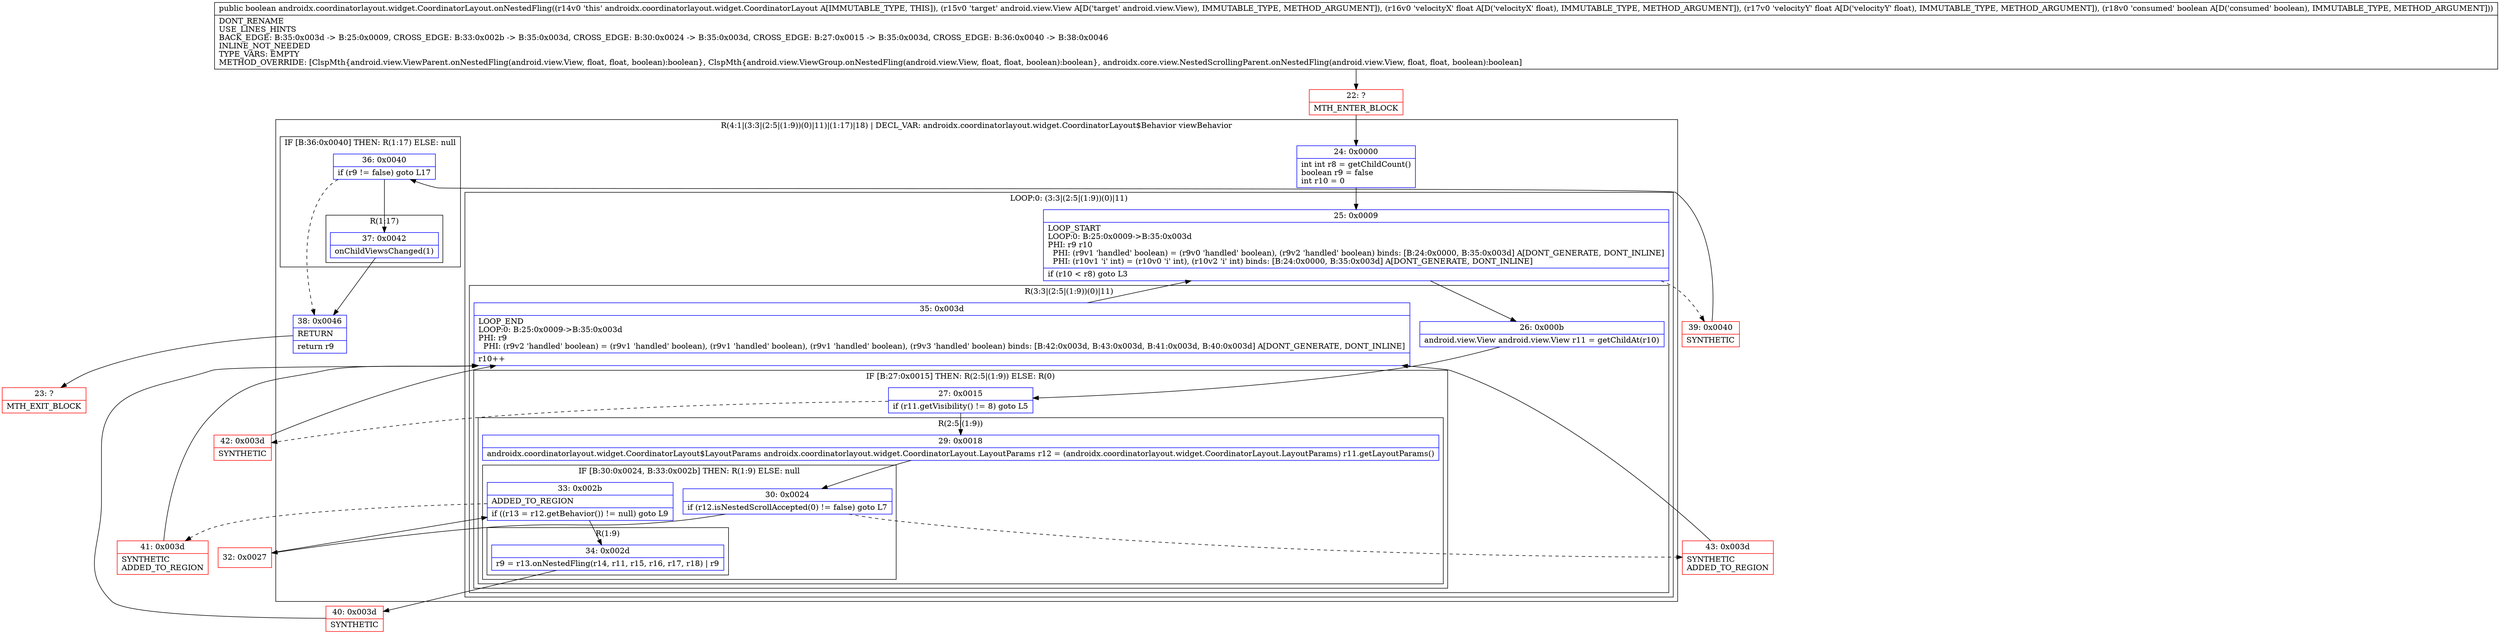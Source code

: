 digraph "CFG forandroidx.coordinatorlayout.widget.CoordinatorLayout.onNestedFling(Landroid\/view\/View;FFZ)Z" {
subgraph cluster_Region_1187834764 {
label = "R(4:1|(3:3|(2:5|(1:9))(0)|11)|(1:17)|18) | DECL_VAR: androidx.coordinatorlayout.widget.CoordinatorLayout$Behavior viewBehavior\l";
node [shape=record,color=blue];
Node_24 [shape=record,label="{24\:\ 0x0000|int int r8 = getChildCount()\lboolean r9 = false\lint r10 = 0\l}"];
subgraph cluster_LoopRegion_1802327326 {
label = "LOOP:0: (3:3|(2:5|(1:9))(0)|11)";
node [shape=record,color=blue];
Node_25 [shape=record,label="{25\:\ 0x0009|LOOP_START\lLOOP:0: B:25:0x0009\-\>B:35:0x003d\lPHI: r9 r10 \l  PHI: (r9v1 'handled' boolean) = (r9v0 'handled' boolean), (r9v2 'handled' boolean) binds: [B:24:0x0000, B:35:0x003d] A[DONT_GENERATE, DONT_INLINE]\l  PHI: (r10v1 'i' int) = (r10v0 'i' int), (r10v2 'i' int) binds: [B:24:0x0000, B:35:0x003d] A[DONT_GENERATE, DONT_INLINE]\l|if (r10 \< r8) goto L3\l}"];
subgraph cluster_Region_799431084 {
label = "R(3:3|(2:5|(1:9))(0)|11)";
node [shape=record,color=blue];
Node_26 [shape=record,label="{26\:\ 0x000b|android.view.View android.view.View r11 = getChildAt(r10)\l}"];
subgraph cluster_IfRegion_786578659 {
label = "IF [B:27:0x0015] THEN: R(2:5|(1:9)) ELSE: R(0)";
node [shape=record,color=blue];
Node_27 [shape=record,label="{27\:\ 0x0015|if (r11.getVisibility() != 8) goto L5\l}"];
subgraph cluster_Region_1958800155 {
label = "R(2:5|(1:9))";
node [shape=record,color=blue];
Node_29 [shape=record,label="{29\:\ 0x0018|androidx.coordinatorlayout.widget.CoordinatorLayout$LayoutParams androidx.coordinatorlayout.widget.CoordinatorLayout.LayoutParams r12 = (androidx.coordinatorlayout.widget.CoordinatorLayout.LayoutParams) r11.getLayoutParams()\l}"];
subgraph cluster_IfRegion_1081668321 {
label = "IF [B:30:0x0024, B:33:0x002b] THEN: R(1:9) ELSE: null";
node [shape=record,color=blue];
Node_30 [shape=record,label="{30\:\ 0x0024|if (r12.isNestedScrollAccepted(0) != false) goto L7\l}"];
Node_33 [shape=record,label="{33\:\ 0x002b|ADDED_TO_REGION\l|if ((r13 = r12.getBehavior()) != null) goto L9\l}"];
subgraph cluster_Region_942426782 {
label = "R(1:9)";
node [shape=record,color=blue];
Node_34 [shape=record,label="{34\:\ 0x002d|r9 = r13.onNestedFling(r14, r11, r15, r16, r17, r18) \| r9\l}"];
}
}
}
subgraph cluster_Region_1578214675 {
label = "R(0)";
node [shape=record,color=blue];
}
}
Node_35 [shape=record,label="{35\:\ 0x003d|LOOP_END\lLOOP:0: B:25:0x0009\-\>B:35:0x003d\lPHI: r9 \l  PHI: (r9v2 'handled' boolean) = (r9v1 'handled' boolean), (r9v1 'handled' boolean), (r9v1 'handled' boolean), (r9v3 'handled' boolean) binds: [B:42:0x003d, B:43:0x003d, B:41:0x003d, B:40:0x003d] A[DONT_GENERATE, DONT_INLINE]\l|r10++\l}"];
}
}
subgraph cluster_IfRegion_236405609 {
label = "IF [B:36:0x0040] THEN: R(1:17) ELSE: null";
node [shape=record,color=blue];
Node_36 [shape=record,label="{36\:\ 0x0040|if (r9 != false) goto L17\l}"];
subgraph cluster_Region_1150269996 {
label = "R(1:17)";
node [shape=record,color=blue];
Node_37 [shape=record,label="{37\:\ 0x0042|onChildViewsChanged(1)\l}"];
}
}
Node_38 [shape=record,label="{38\:\ 0x0046|RETURN\l|return r9\l}"];
}
Node_22 [shape=record,color=red,label="{22\:\ ?|MTH_ENTER_BLOCK\l}"];
Node_32 [shape=record,color=red,label="{32\:\ 0x0027}"];
Node_40 [shape=record,color=red,label="{40\:\ 0x003d|SYNTHETIC\l}"];
Node_41 [shape=record,color=red,label="{41\:\ 0x003d|SYNTHETIC\lADDED_TO_REGION\l}"];
Node_43 [shape=record,color=red,label="{43\:\ 0x003d|SYNTHETIC\lADDED_TO_REGION\l}"];
Node_42 [shape=record,color=red,label="{42\:\ 0x003d|SYNTHETIC\l}"];
Node_39 [shape=record,color=red,label="{39\:\ 0x0040|SYNTHETIC\l}"];
Node_23 [shape=record,color=red,label="{23\:\ ?|MTH_EXIT_BLOCK\l}"];
MethodNode[shape=record,label="{public boolean androidx.coordinatorlayout.widget.CoordinatorLayout.onNestedFling((r14v0 'this' androidx.coordinatorlayout.widget.CoordinatorLayout A[IMMUTABLE_TYPE, THIS]), (r15v0 'target' android.view.View A[D('target' android.view.View), IMMUTABLE_TYPE, METHOD_ARGUMENT]), (r16v0 'velocityX' float A[D('velocityX' float), IMMUTABLE_TYPE, METHOD_ARGUMENT]), (r17v0 'velocityY' float A[D('velocityY' float), IMMUTABLE_TYPE, METHOD_ARGUMENT]), (r18v0 'consumed' boolean A[D('consumed' boolean), IMMUTABLE_TYPE, METHOD_ARGUMENT]))  | DONT_RENAME\lUSE_LINES_HINTS\lBACK_EDGE: B:35:0x003d \-\> B:25:0x0009, CROSS_EDGE: B:33:0x002b \-\> B:35:0x003d, CROSS_EDGE: B:30:0x0024 \-\> B:35:0x003d, CROSS_EDGE: B:27:0x0015 \-\> B:35:0x003d, CROSS_EDGE: B:36:0x0040 \-\> B:38:0x0046\lINLINE_NOT_NEEDED\lTYPE_VARS: EMPTY\lMETHOD_OVERRIDE: [ClspMth\{android.view.ViewParent.onNestedFling(android.view.View, float, float, boolean):boolean\}, ClspMth\{android.view.ViewGroup.onNestedFling(android.view.View, float, float, boolean):boolean\}, androidx.core.view.NestedScrollingParent.onNestedFling(android.view.View, float, float, boolean):boolean]\l}"];
MethodNode -> Node_22;Node_24 -> Node_25;
Node_25 -> Node_26;
Node_25 -> Node_39[style=dashed];
Node_26 -> Node_27;
Node_27 -> Node_29;
Node_27 -> Node_42[style=dashed];
Node_29 -> Node_30;
Node_30 -> Node_32;
Node_30 -> Node_43[style=dashed];
Node_33 -> Node_34;
Node_33 -> Node_41[style=dashed];
Node_34 -> Node_40;
Node_35 -> Node_25;
Node_36 -> Node_37;
Node_36 -> Node_38[style=dashed];
Node_37 -> Node_38;
Node_38 -> Node_23;
Node_22 -> Node_24;
Node_32 -> Node_33;
Node_40 -> Node_35;
Node_41 -> Node_35;
Node_43 -> Node_35;
Node_42 -> Node_35;
Node_39 -> Node_36;
}

